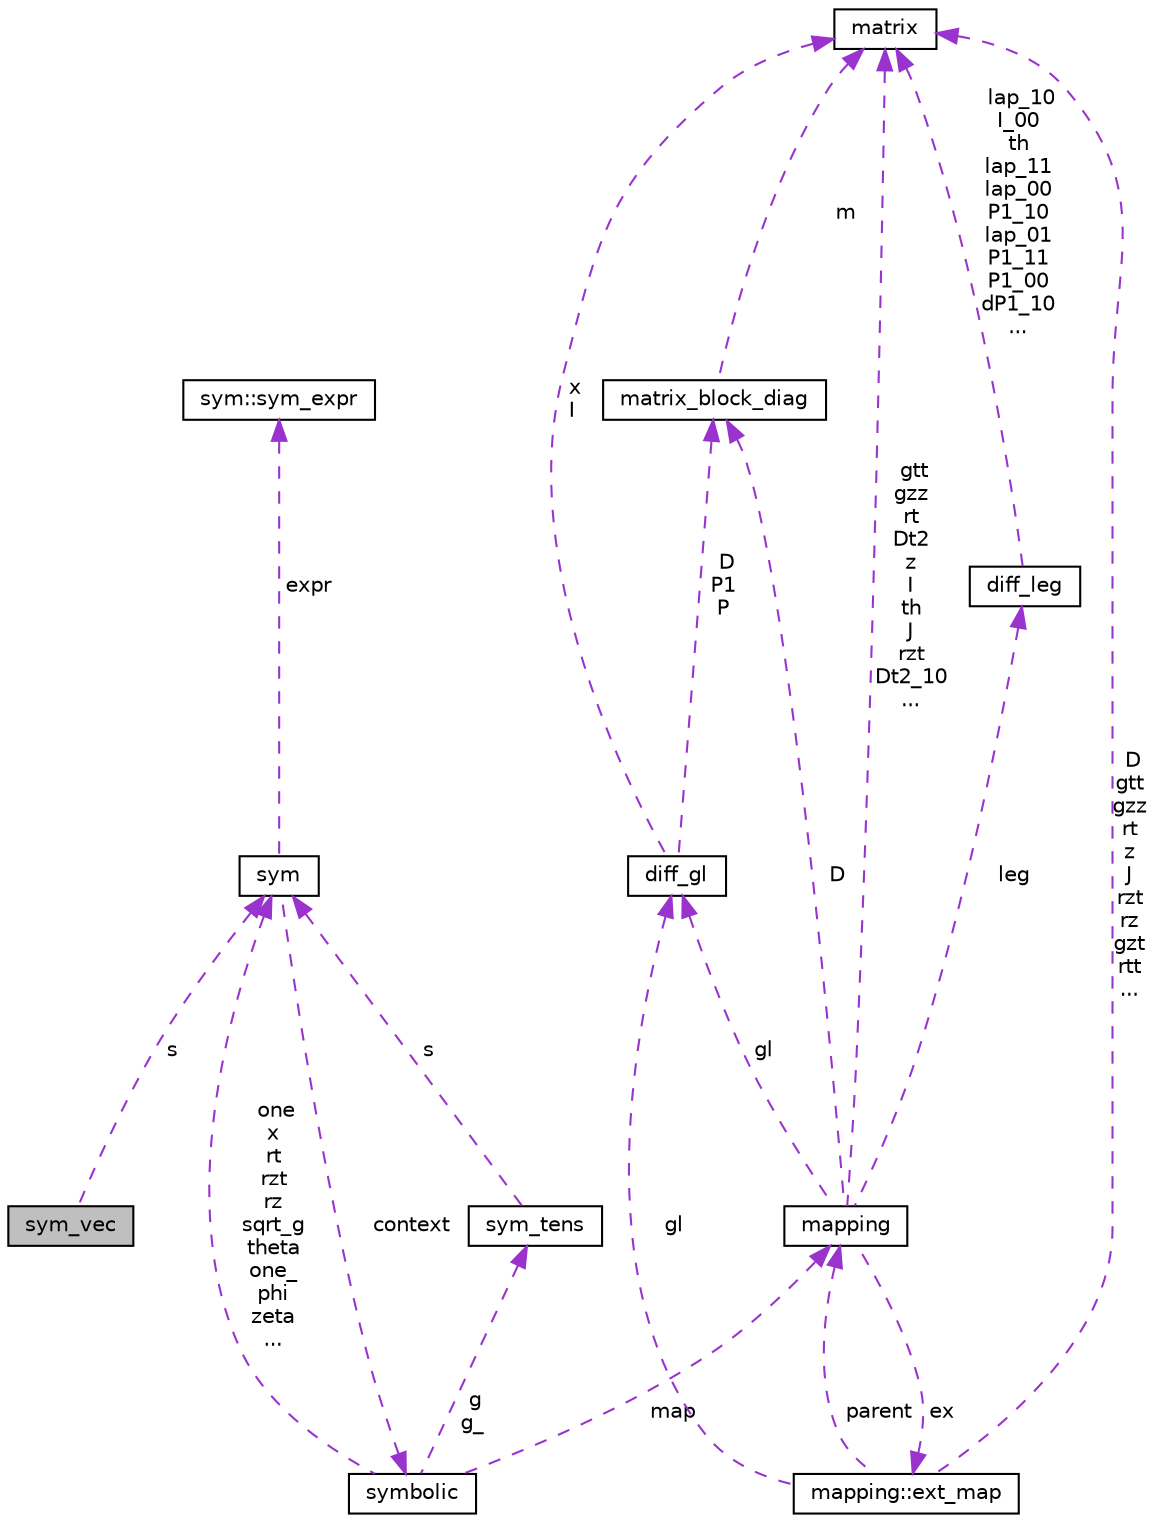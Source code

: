 digraph "sym_vec"
{
  edge [fontname="Helvetica",fontsize="10",labelfontname="Helvetica",labelfontsize="10"];
  node [fontname="Helvetica",fontsize="10",shape=record];
  Node1 [label="sym_vec",height=0.2,width=0.4,color="black", fillcolor="grey75", style="filled" fontcolor="black"];
  Node2 -> Node1 [dir="back",color="darkorchid3",fontsize="10",style="dashed",label=" s" ,fontname="Helvetica"];
  Node2 [label="sym",height=0.2,width=0.4,color="black", fillcolor="white", style="filled",URL="$classsym.html"];
  Node3 -> Node2 [dir="back",color="darkorchid3",fontsize="10",style="dashed",label=" context" ,fontname="Helvetica"];
  Node3 [label="symbolic",height=0.2,width=0.4,color="black", fillcolor="white", style="filled",URL="$classsymbolic.html"];
  Node2 -> Node3 [dir="back",color="darkorchid3",fontsize="10",style="dashed",label=" one\nx\nrt\nrzt\nrz\nsqrt_g\ntheta\none_\nphi\nzeta\n..." ,fontname="Helvetica"];
  Node4 -> Node3 [dir="back",color="darkorchid3",fontsize="10",style="dashed",label=" g\ng_" ,fontname="Helvetica"];
  Node4 [label="sym_tens",height=0.2,width=0.4,color="black", fillcolor="white", style="filled",URL="$classsym__tens.html"];
  Node2 -> Node4 [dir="back",color="darkorchid3",fontsize="10",style="dashed",label=" s" ,fontname="Helvetica"];
  Node5 -> Node3 [dir="back",color="darkorchid3",fontsize="10",style="dashed",label=" map" ,fontname="Helvetica"];
  Node5 [label="mapping",height=0.2,width=0.4,color="black", fillcolor="white", style="filled",URL="$classmapping.html"];
  Node6 -> Node5 [dir="back",color="darkorchid3",fontsize="10",style="dashed",label=" ex" ,fontname="Helvetica"];
  Node6 [label="mapping::ext_map",height=0.2,width=0.4,color="black", fillcolor="white", style="filled",URL="$classmapping_1_1ext__map.html"];
  Node7 -> Node6 [dir="back",color="darkorchid3",fontsize="10",style="dashed",label=" gl" ,fontname="Helvetica"];
  Node7 [label="diff_gl",height=0.2,width=0.4,color="black", fillcolor="white", style="filled",URL="$classdiff__gl.html",tooltip="The diff_gl class implements the Gauss-Lobatto (or more properly Gauss-Lobatto-Chebyshev) collocation..."];
  Node8 -> Node7 [dir="back",color="darkorchid3",fontsize="10",style="dashed",label=" x\nI" ,fontname="Helvetica"];
  Node8 [label="matrix",height=0.2,width=0.4,color="black", fillcolor="white", style="filled",URL="$classmatrix.html",tooltip="The matrix class is used to facilitate the work with regular dense matrices. "];
  Node9 -> Node7 [dir="back",color="darkorchid3",fontsize="10",style="dashed",label=" D\nP1\nP" ,fontname="Helvetica"];
  Node9 [label="matrix_block_diag",height=0.2,width=0.4,color="black", fillcolor="white", style="filled",URL="$classmatrix__block__diag.html",tooltip="The matrix_block_diag class is used to store block diagonal matrices. "];
  Node8 -> Node9 [dir="back",color="darkorchid3",fontsize="10",style="dashed",label=" m" ,fontname="Helvetica"];
  Node8 -> Node6 [dir="back",color="darkorchid3",fontsize="10",style="dashed",label=" D\ngtt\ngzz\nrt\nz\nJ\nrzt\nrz\ngzt\nrtt\n..." ,fontname="Helvetica"];
  Node5 -> Node6 [dir="back",color="darkorchid3",fontsize="10",style="dashed",label=" parent" ,fontname="Helvetica"];
  Node7 -> Node5 [dir="back",color="darkorchid3",fontsize="10",style="dashed",label=" gl" ,fontname="Helvetica"];
  Node8 -> Node5 [dir="back",color="darkorchid3",fontsize="10",style="dashed",label=" gtt\ngzz\nrt\nDt2\nz\nI\nth\nJ\nrzt\nDt2_10\n..." ,fontname="Helvetica"];
  Node10 -> Node5 [dir="back",color="darkorchid3",fontsize="10",style="dashed",label=" leg" ,fontname="Helvetica"];
  Node10 [label="diff_leg",height=0.2,width=0.4,color="black", fillcolor="white", style="filled",URL="$classdiff__leg.html",tooltip="The diff_leg class implements Legendre numerical differentiation. "];
  Node8 -> Node10 [dir="back",color="darkorchid3",fontsize="10",style="dashed",label=" lap_10\nI_00\nth\nlap_11\nlap_00\nP1_10\nlap_01\nP1_11\nP1_00\ndP1_10\n..." ,fontname="Helvetica"];
  Node9 -> Node5 [dir="back",color="darkorchid3",fontsize="10",style="dashed",label=" D" ,fontname="Helvetica"];
  Node11 -> Node2 [dir="back",color="darkorchid3",fontsize="10",style="dashed",label=" expr" ,fontname="Helvetica"];
  Node11 [label="sym::sym_expr",height=0.2,width=0.4,color="black", fillcolor="white", style="filled",URL="$classsym_1_1sym__expr.html"];
}
